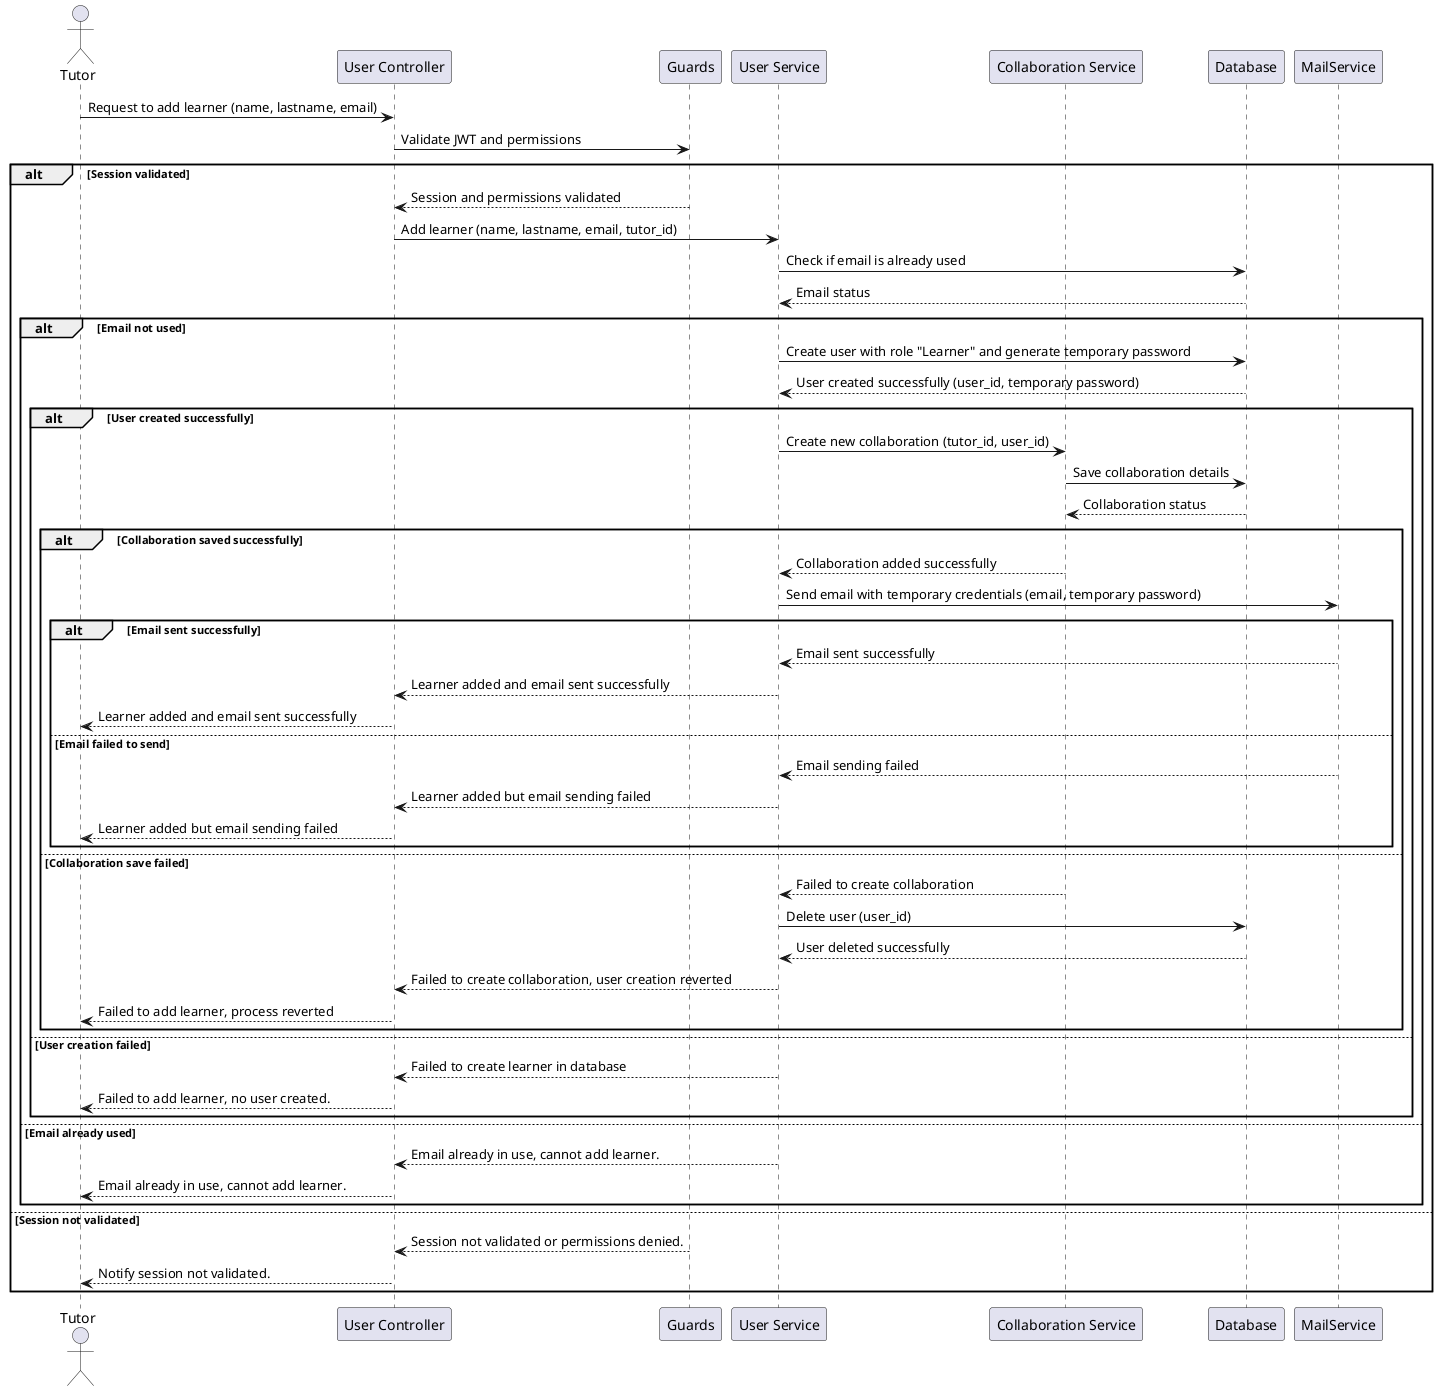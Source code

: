 @startuml "Sequence onboarding with Collaboration Service"

actor Tutor
participant "User Controller" as UserController
participant "Guards" as Guards
participant "User Service" as UserService
participant "Collaboration Service" as CollaborationService
participant "Database" as Database
participant "MailService" as MailService

Tutor -> UserController: Request to add learner (name, lastname, email)
UserController -> Guards: Validate JWT and permissions

alt Session validated
    Guards --> UserController: Session and permissions validated
    UserController -> UserService: Add learner (name, lastname, email, tutor_id)

    UserService -> Database: Check if email is already used
    Database --> UserService: Email status

    alt Email not used
        UserService -> Database: Create user with role "Learner" and generate temporary password
        Database --> UserService: User created successfully (user_id, temporary password)

        alt User created successfully
            UserService -> CollaborationService: Create new collaboration (tutor_id, user_id)
            CollaborationService -> Database: Save collaboration details
            Database --> CollaborationService: Collaboration status

            alt Collaboration saved successfully
                CollaborationService --> UserService: Collaboration added successfully
                UserService -> MailService: Send email with temporary credentials (email, temporary password)
                alt Email sent successfully
                    MailService --> UserService: Email sent successfully
                    UserService --> UserController: Learner added and email sent successfully
                    UserController --> Tutor: Learner added and email sent successfully
                else Email failed to send
                    MailService --> UserService: Email sending failed
                    UserService --> UserController: Learner added but email sending failed
                    UserController --> Tutor: Learner added but email sending failed
                end

            else Collaboration save failed
                CollaborationService --> UserService: Failed to create collaboration
                UserService -> Database: Delete user (user_id)
                Database --> UserService: User deleted successfully
                UserService --> UserController: Failed to create collaboration, user creation reverted
                UserController --> Tutor: Failed to add learner, process reverted
            end

        else User creation failed
            UserService --> UserController: Failed to create learner in database
            UserController --> Tutor: Failed to add learner, no user created.
        end

    else Email already used
        UserService --> UserController: Email already in use, cannot add learner.
        UserController --> Tutor: Email already in use, cannot add learner.
    end

else Session not validated
    Guards --> UserController: Session not validated or permissions denied.
    UserController --> Tutor: Notify session not validated.
end

@enduml
